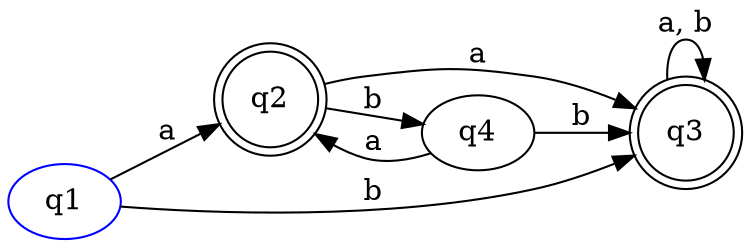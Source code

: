 digraph {
    rankdir=LR
    q1 [color=blue]
    q2 [shape=doublecircle]
    q3 [shape=doublecircle]

   q1 -> q2 [label="a"]
   q2 -> q3 [label="a"]
   q1 -> q3 [label="b"]
   q3 -> q3 [label="a, b"]
   q2 -> q4 [label="b"]
   q4 -> q2 [label="a"]
   q4 -> q3 [label="b"]
}